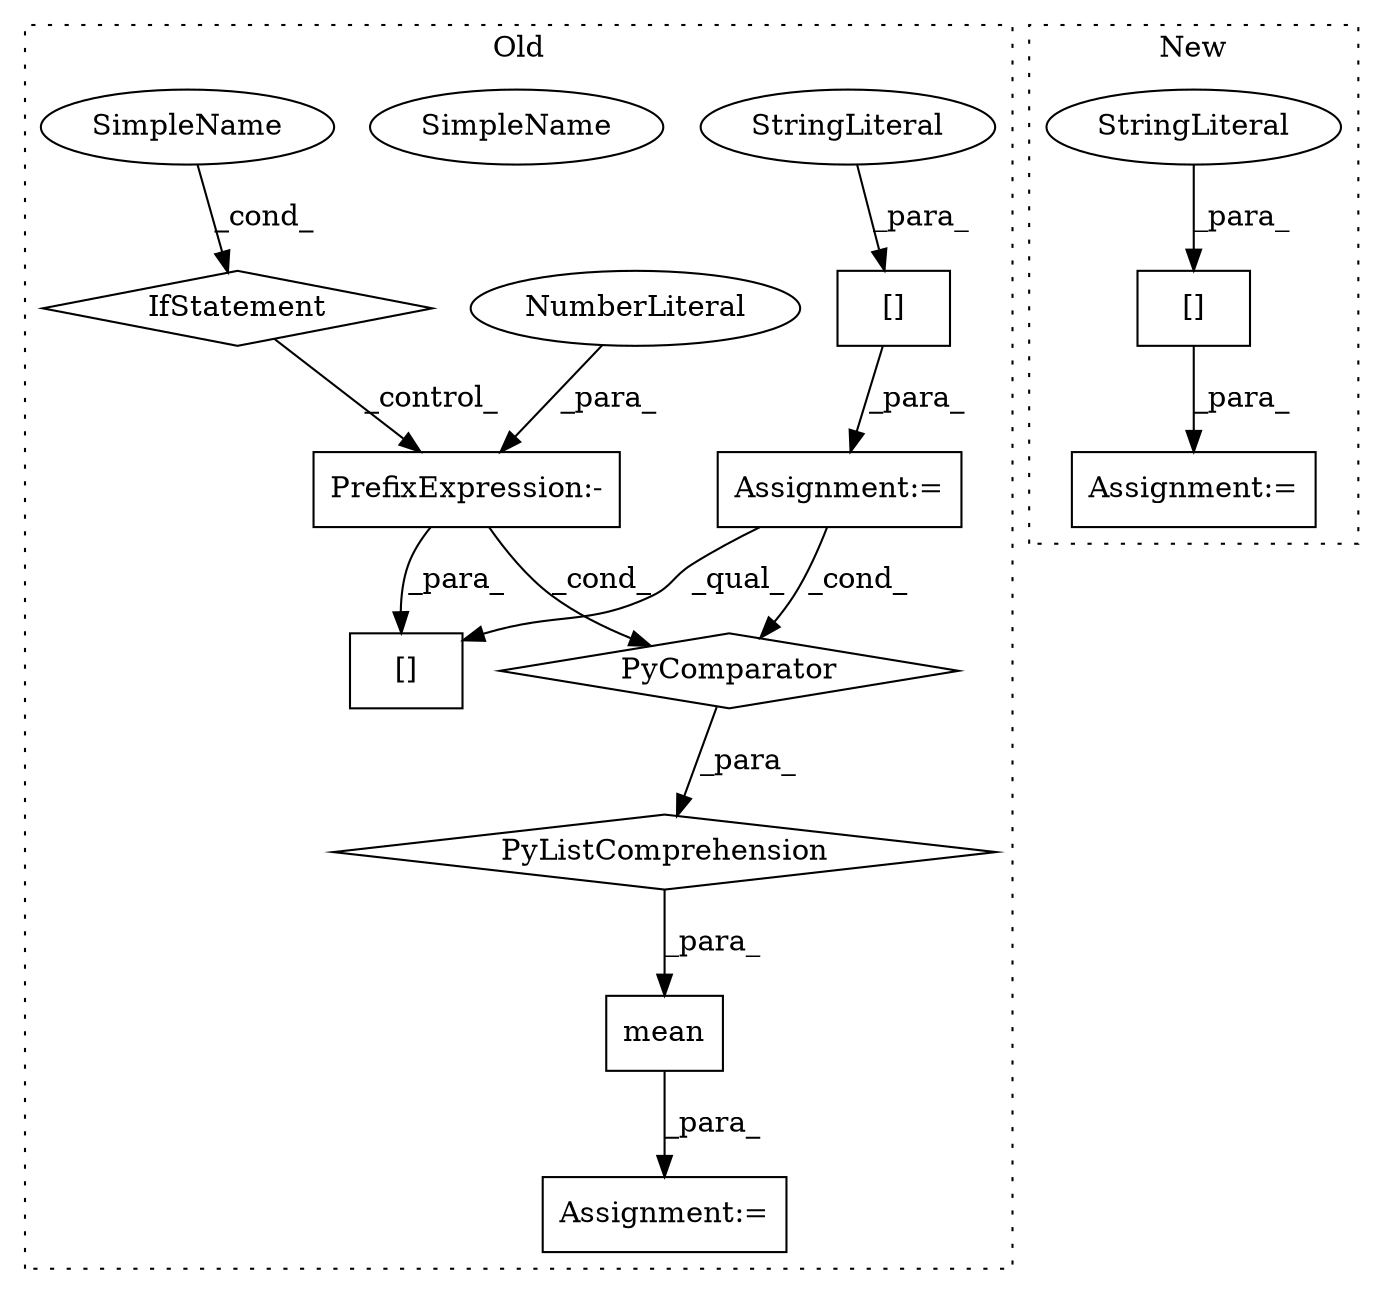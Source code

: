 digraph G {
subgraph cluster0 {
1 [label="mean" a="32" s="3152,3294" l="16,-5" shape="box"];
3 [label="Assignment:=" a="7" s="3145" l="1" shape="box"];
5 [label="Assignment:=" a="7" s="3237" l="49" shape="box"];
6 [label="[]" a="2" s="3168,3178" l="8,1" shape="box"];
7 [label="PyListComprehension" a="109" s="3168" l="126" shape="diamond"];
8 [label="PyComparator" a="113" s="3237" l="49" shape="diamond"];
9 [label="[]" a="2" s="3250,3276" l="8,1" shape="box"];
10 [label="StringLiteral" a="45" s="3258" l="18" shape="ellipse"];
11 [label="PrefixExpression:-" a="38" s="3176" l="1" shape="box"];
12 [label="NumberLiteral" a="34" s="3177" l="1" shape="ellipse"];
13 [label="SimpleName" a="42" s="3281" l="5" shape="ellipse"];
14 [label="IfStatement" a="25" s="3237" l="49" shape="diamond"];
16 [label="SimpleName" a="42" s="3281" l="5" shape="ellipse"];
label = "Old";
style="dotted";
}
subgraph cluster1 {
2 [label="[]" a="2" s="3138,3160" l="8,1" shape="box"];
4 [label="StringLiteral" a="45" s="3146" l="14" shape="ellipse"];
15 [label="Assignment:=" a="7" s="3137" l="1" shape="box"];
label = "New";
style="dotted";
}
1 -> 3 [label="_para_"];
2 -> 15 [label="_para_"];
4 -> 2 [label="_para_"];
5 -> 6 [label="_qual_"];
5 -> 8 [label="_cond_"];
7 -> 1 [label="_para_"];
8 -> 7 [label="_para_"];
9 -> 5 [label="_para_"];
10 -> 9 [label="_para_"];
11 -> 8 [label="_cond_"];
11 -> 6 [label="_para_"];
12 -> 11 [label="_para_"];
14 -> 11 [label="_control_"];
16 -> 14 [label="_cond_"];
}